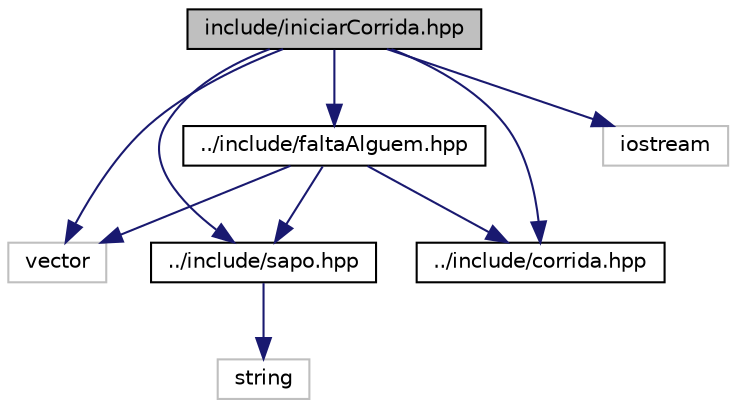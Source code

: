 digraph "include/iniciarCorrida.hpp"
{
  edge [fontname="Helvetica",fontsize="10",labelfontname="Helvetica",labelfontsize="10"];
  node [fontname="Helvetica",fontsize="10",shape=record];
  Node0 [label="include/iniciarCorrida.hpp",height=0.2,width=0.4,color="black", fillcolor="grey75", style="filled", fontcolor="black"];
  Node0 -> Node1 [color="midnightblue",fontsize="10",style="solid",fontname="Helvetica"];
  Node1 [label="vector",height=0.2,width=0.4,color="grey75", fillcolor="white", style="filled"];
  Node0 -> Node2 [color="midnightblue",fontsize="10",style="solid",fontname="Helvetica"];
  Node2 [label="iostream",height=0.2,width=0.4,color="grey75", fillcolor="white", style="filled"];
  Node0 -> Node3 [color="midnightblue",fontsize="10",style="solid",fontname="Helvetica"];
  Node3 [label="../include/sapo.hpp",height=0.2,width=0.4,color="black", fillcolor="white", style="filled",URL="$sapo_8hpp.html",tooltip="Classe Sapo para fazer uma corrida de sapos. "];
  Node3 -> Node4 [color="midnightblue",fontsize="10",style="solid",fontname="Helvetica"];
  Node4 [label="string",height=0.2,width=0.4,color="grey75", fillcolor="white", style="filled"];
  Node0 -> Node5 [color="midnightblue",fontsize="10",style="solid",fontname="Helvetica"];
  Node5 [label="../include/corrida.hpp",height=0.2,width=0.4,color="black", fillcolor="white", style="filled",URL="$corrida_8hpp.html",tooltip="Classe Corrida para fazer a corrida de sapos. "];
  Node0 -> Node6 [color="midnightblue",fontsize="10",style="solid",fontname="Helvetica"];
  Node6 [label="../include/faltaAlguem.hpp",height=0.2,width=0.4,color="black", fillcolor="white", style="filled",URL="$faltaAlguem_8hpp.html",tooltip="Cabeçalho da função que me responde se falta alguem chegar na linha de chegada. "];
  Node6 -> Node1 [color="midnightblue",fontsize="10",style="solid",fontname="Helvetica"];
  Node6 -> Node3 [color="midnightblue",fontsize="10",style="solid",fontname="Helvetica"];
  Node6 -> Node5 [color="midnightblue",fontsize="10",style="solid",fontname="Helvetica"];
}
